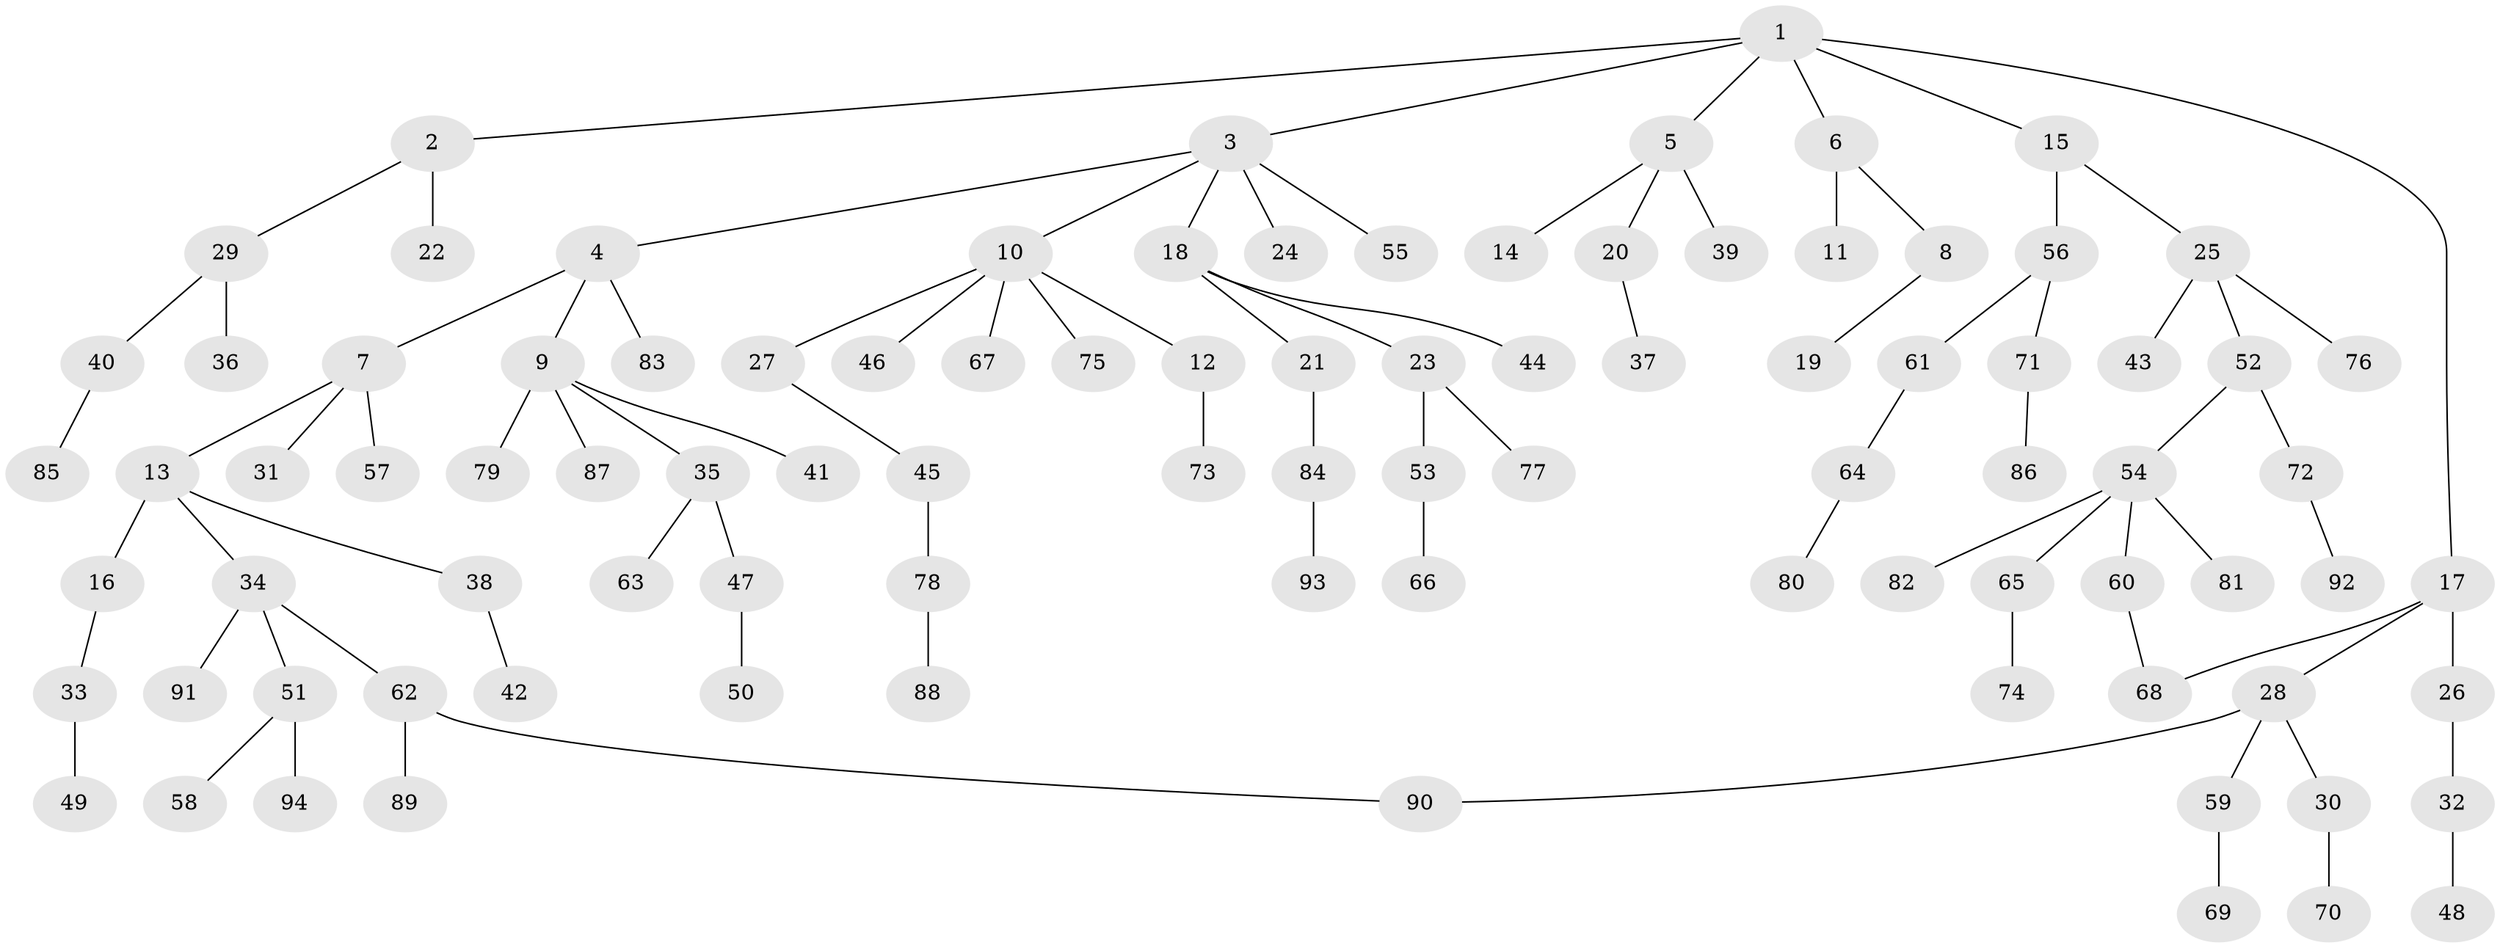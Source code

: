 // coarse degree distribution, {7: 0.015873015873015872, 2: 0.15873015873015872, 5: 0.031746031746031744, 4: 0.06349206349206349, 3: 0.1111111111111111, 6: 0.047619047619047616, 1: 0.5714285714285714}
// Generated by graph-tools (version 1.1) at 2025/51/02/27/25 19:51:39]
// undirected, 94 vertices, 95 edges
graph export_dot {
graph [start="1"]
  node [color=gray90,style=filled];
  1;
  2;
  3;
  4;
  5;
  6;
  7;
  8;
  9;
  10;
  11;
  12;
  13;
  14;
  15;
  16;
  17;
  18;
  19;
  20;
  21;
  22;
  23;
  24;
  25;
  26;
  27;
  28;
  29;
  30;
  31;
  32;
  33;
  34;
  35;
  36;
  37;
  38;
  39;
  40;
  41;
  42;
  43;
  44;
  45;
  46;
  47;
  48;
  49;
  50;
  51;
  52;
  53;
  54;
  55;
  56;
  57;
  58;
  59;
  60;
  61;
  62;
  63;
  64;
  65;
  66;
  67;
  68;
  69;
  70;
  71;
  72;
  73;
  74;
  75;
  76;
  77;
  78;
  79;
  80;
  81;
  82;
  83;
  84;
  85;
  86;
  87;
  88;
  89;
  90;
  91;
  92;
  93;
  94;
  1 -- 2;
  1 -- 3;
  1 -- 5;
  1 -- 6;
  1 -- 15;
  1 -- 17;
  2 -- 22;
  2 -- 29;
  3 -- 4;
  3 -- 10;
  3 -- 18;
  3 -- 24;
  3 -- 55;
  4 -- 7;
  4 -- 9;
  4 -- 83;
  5 -- 14;
  5 -- 20;
  5 -- 39;
  6 -- 8;
  6 -- 11;
  7 -- 13;
  7 -- 31;
  7 -- 57;
  8 -- 19;
  9 -- 35;
  9 -- 41;
  9 -- 79;
  9 -- 87;
  10 -- 12;
  10 -- 27;
  10 -- 46;
  10 -- 67;
  10 -- 75;
  12 -- 73;
  13 -- 16;
  13 -- 34;
  13 -- 38;
  15 -- 25;
  15 -- 56;
  16 -- 33;
  17 -- 26;
  17 -- 28;
  17 -- 68;
  18 -- 21;
  18 -- 23;
  18 -- 44;
  20 -- 37;
  21 -- 84;
  23 -- 53;
  23 -- 77;
  25 -- 43;
  25 -- 52;
  25 -- 76;
  26 -- 32;
  27 -- 45;
  28 -- 30;
  28 -- 59;
  28 -- 90;
  29 -- 36;
  29 -- 40;
  30 -- 70;
  32 -- 48;
  33 -- 49;
  34 -- 51;
  34 -- 62;
  34 -- 91;
  35 -- 47;
  35 -- 63;
  38 -- 42;
  40 -- 85;
  45 -- 78;
  47 -- 50;
  51 -- 58;
  51 -- 94;
  52 -- 54;
  52 -- 72;
  53 -- 66;
  54 -- 60;
  54 -- 65;
  54 -- 81;
  54 -- 82;
  56 -- 61;
  56 -- 71;
  59 -- 69;
  60 -- 68;
  61 -- 64;
  62 -- 89;
  62 -- 90;
  64 -- 80;
  65 -- 74;
  71 -- 86;
  72 -- 92;
  78 -- 88;
  84 -- 93;
}
